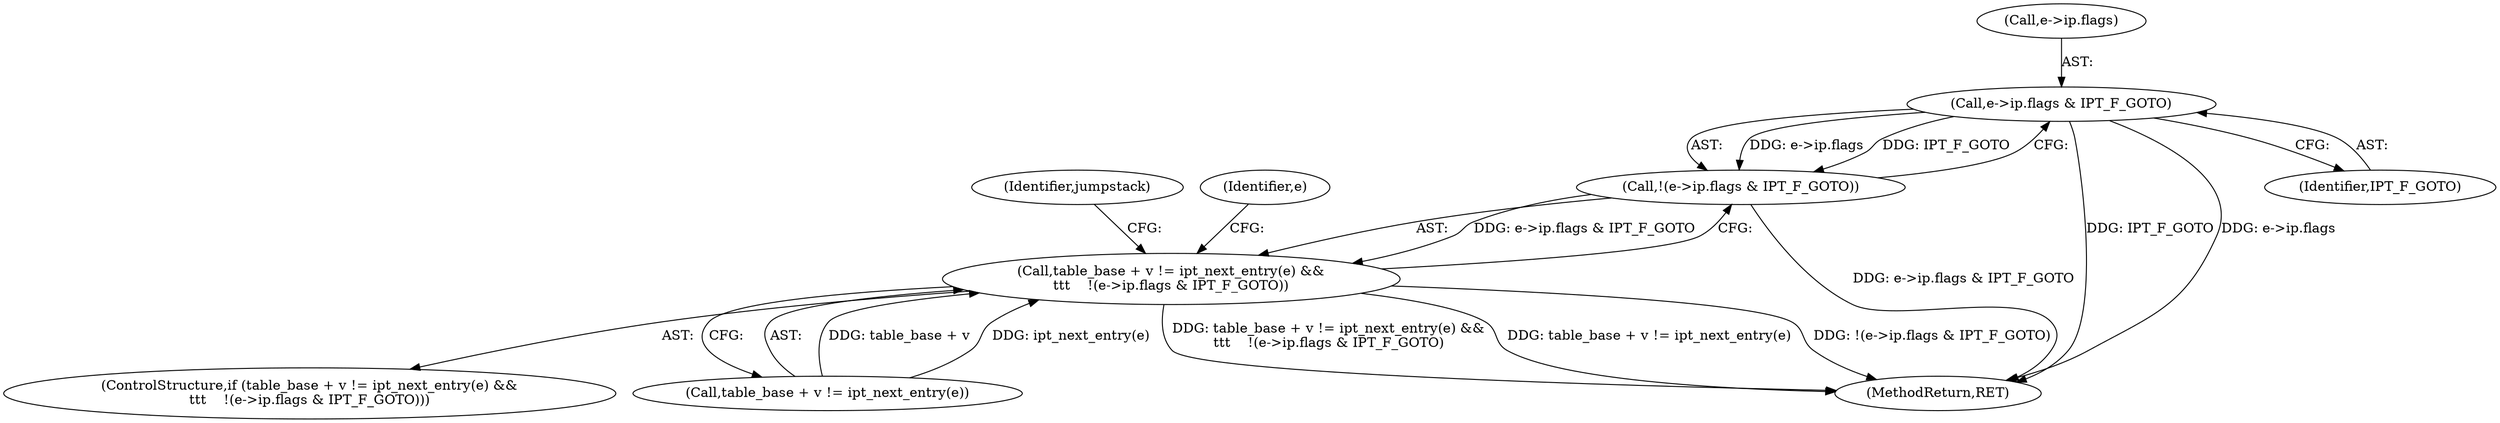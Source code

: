 digraph "0_linux_57ebd808a97d7c5b1e1afb937c2db22beba3c1f8_0@pointer" {
"1000431" [label="(Call,e->ip.flags & IPT_F_GOTO)"];
"1000430" [label="(Call,!(e->ip.flags & IPT_F_GOTO))"];
"1000423" [label="(Call,table_base + v != ipt_next_entry(e) &&\n\t\t\t    !(e->ip.flags & IPT_F_GOTO))"];
"1000424" [label="(Call,table_base + v != ipt_next_entry(e))"];
"1000430" [label="(Call,!(e->ip.flags & IPT_F_GOTO))"];
"1000422" [label="(ControlStructure,if (table_base + v != ipt_next_entry(e) &&\n\t\t\t    !(e->ip.flags & IPT_F_GOTO)))"];
"1000440" [label="(Identifier,jumpstack)"];
"1000431" [label="(Call,e->ip.flags & IPT_F_GOTO)"];
"1000445" [label="(Identifier,e)"];
"1000506" [label="(MethodReturn,RET)"];
"1000432" [label="(Call,e->ip.flags)"];
"1000423" [label="(Call,table_base + v != ipt_next_entry(e) &&\n\t\t\t    !(e->ip.flags & IPT_F_GOTO))"];
"1000437" [label="(Identifier,IPT_F_GOTO)"];
"1000431" -> "1000430"  [label="AST: "];
"1000431" -> "1000437"  [label="CFG: "];
"1000432" -> "1000431"  [label="AST: "];
"1000437" -> "1000431"  [label="AST: "];
"1000430" -> "1000431"  [label="CFG: "];
"1000431" -> "1000506"  [label="DDG: IPT_F_GOTO"];
"1000431" -> "1000506"  [label="DDG: e->ip.flags"];
"1000431" -> "1000430"  [label="DDG: e->ip.flags"];
"1000431" -> "1000430"  [label="DDG: IPT_F_GOTO"];
"1000430" -> "1000423"  [label="AST: "];
"1000423" -> "1000430"  [label="CFG: "];
"1000430" -> "1000506"  [label="DDG: e->ip.flags & IPT_F_GOTO"];
"1000430" -> "1000423"  [label="DDG: e->ip.flags & IPT_F_GOTO"];
"1000423" -> "1000422"  [label="AST: "];
"1000423" -> "1000424"  [label="CFG: "];
"1000424" -> "1000423"  [label="AST: "];
"1000440" -> "1000423"  [label="CFG: "];
"1000445" -> "1000423"  [label="CFG: "];
"1000423" -> "1000506"  [label="DDG: table_base + v != ipt_next_entry(e) &&\n\t\t\t    !(e->ip.flags & IPT_F_GOTO)"];
"1000423" -> "1000506"  [label="DDG: table_base + v != ipt_next_entry(e)"];
"1000423" -> "1000506"  [label="DDG: !(e->ip.flags & IPT_F_GOTO)"];
"1000424" -> "1000423"  [label="DDG: table_base + v"];
"1000424" -> "1000423"  [label="DDG: ipt_next_entry(e)"];
}
